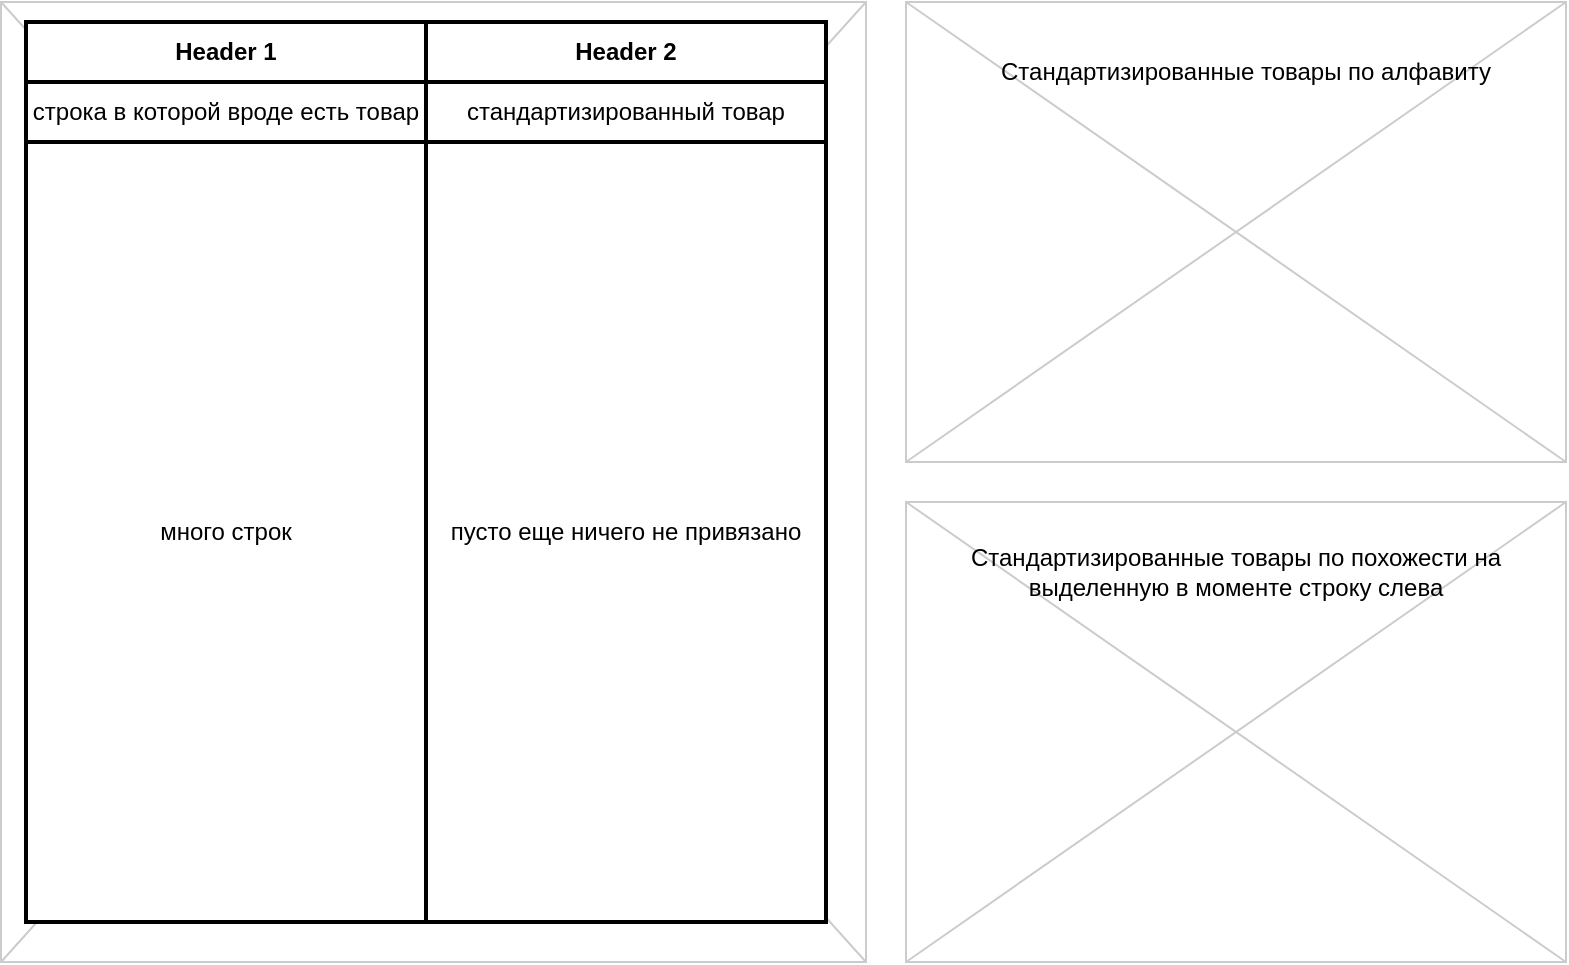 <mxfile version="20.5.3" type="github">
  <diagram name="Page-1" id="f1b7ffb7-ca1e-a977-7cf5-a751b3c06c05">
    <mxGraphModel dx="1209" dy="692" grid="1" gridSize="10" guides="1" tooltips="1" connect="1" arrows="1" fold="1" page="1" pageScale="1" pageWidth="826" pageHeight="1169" background="none" math="0" shadow="0">
      <root>
        <mxCell id="0" />
        <mxCell id="1" parent="0" />
        <mxCell id="14" value="" style="verticalLabelPosition=bottom;verticalAlign=top;strokeWidth=1;shape=mxgraph.mockup.graphics.iconGrid;strokeColor=#CCCCCC;gridSize=1,1;" parent="1" vertex="1">
          <mxGeometry x="470" y="30" width="330" height="230" as="geometry" />
        </mxCell>
        <mxCell id="13" value="" style="verticalLabelPosition=bottom;verticalAlign=top;strokeWidth=1;shape=mxgraph.mockup.graphics.iconGrid;strokeColor=#CCCCCC;gridSize=1,1;" parent="1" vertex="1">
          <mxGeometry x="17.5" y="30" width="432.5" height="480" as="geometry" />
        </mxCell>
        <mxCell id="50" value="" style="verticalLabelPosition=bottom;verticalAlign=top;strokeWidth=1;shape=mxgraph.mockup.graphics.iconGrid;strokeColor=#CCCCCC;gridSize=1,1;" parent="1" vertex="1">
          <mxGeometry x="470" y="280" width="330" height="230" as="geometry" />
        </mxCell>
        <mxCell id="6ESlSrMBdeSqssrMb8Sr-62" value="" style="shape=table;html=1;whiteSpace=wrap;startSize=0;container=1;collapsible=0;childLayout=tableLayout;strokeWidth=2;" vertex="1" parent="1">
          <mxGeometry x="30" y="40" width="400" height="450" as="geometry" />
        </mxCell>
        <mxCell id="6ESlSrMBdeSqssrMb8Sr-63" value="" style="shape=tableRow;horizontal=0;startSize=0;swimlaneHead=0;swimlaneBody=0;top=0;left=0;bottom=0;right=0;collapsible=0;dropTarget=0;fillColor=none;points=[[0,0.5],[1,0.5]];portConstraint=eastwest;" vertex="1" parent="6ESlSrMBdeSqssrMb8Sr-62">
          <mxGeometry width="400" height="30" as="geometry" />
        </mxCell>
        <mxCell id="6ESlSrMBdeSqssrMb8Sr-64" value="Header 1" style="shape=partialRectangle;html=1;whiteSpace=wrap;connectable=0;fillColor=none;top=0;left=0;bottom=0;right=0;overflow=hidden;fontStyle=1" vertex="1" parent="6ESlSrMBdeSqssrMb8Sr-63">
          <mxGeometry width="200" height="30" as="geometry">
            <mxRectangle width="200" height="30" as="alternateBounds" />
          </mxGeometry>
        </mxCell>
        <mxCell id="6ESlSrMBdeSqssrMb8Sr-65" value="Header 2" style="shape=partialRectangle;html=1;whiteSpace=wrap;connectable=0;fillColor=none;top=0;left=0;bottom=0;right=0;overflow=hidden;fontStyle=1" vertex="1" parent="6ESlSrMBdeSqssrMb8Sr-63">
          <mxGeometry x="200" width="200" height="30" as="geometry">
            <mxRectangle width="200" height="30" as="alternateBounds" />
          </mxGeometry>
        </mxCell>
        <mxCell id="6ESlSrMBdeSqssrMb8Sr-66" value="" style="shape=tableRow;horizontal=0;startSize=0;swimlaneHead=0;swimlaneBody=0;top=0;left=0;bottom=0;right=0;collapsible=0;dropTarget=0;fillColor=none;points=[[0,0.5],[1,0.5]];portConstraint=eastwest;" vertex="1" parent="6ESlSrMBdeSqssrMb8Sr-62">
          <mxGeometry y="30" width="400" height="30" as="geometry" />
        </mxCell>
        <mxCell id="6ESlSrMBdeSqssrMb8Sr-67" value="строка в которой вроде есть товар" style="shape=partialRectangle;html=1;whiteSpace=wrap;connectable=0;fillColor=none;top=0;left=0;bottom=0;right=0;overflow=hidden;" vertex="1" parent="6ESlSrMBdeSqssrMb8Sr-66">
          <mxGeometry width="200" height="30" as="geometry">
            <mxRectangle width="200" height="30" as="alternateBounds" />
          </mxGeometry>
        </mxCell>
        <mxCell id="6ESlSrMBdeSqssrMb8Sr-68" value="стандартизированный товар" style="shape=partialRectangle;html=1;whiteSpace=wrap;connectable=0;fillColor=none;top=0;left=0;bottom=0;right=0;overflow=hidden;" vertex="1" parent="6ESlSrMBdeSqssrMb8Sr-66">
          <mxGeometry x="200" width="200" height="30" as="geometry">
            <mxRectangle width="200" height="30" as="alternateBounds" />
          </mxGeometry>
        </mxCell>
        <mxCell id="6ESlSrMBdeSqssrMb8Sr-69" value="" style="shape=tableRow;horizontal=0;startSize=0;swimlaneHead=0;swimlaneBody=0;top=0;left=0;bottom=0;right=0;collapsible=0;dropTarget=0;fillColor=none;points=[[0,0.5],[1,0.5]];portConstraint=eastwest;" vertex="1" parent="6ESlSrMBdeSqssrMb8Sr-62">
          <mxGeometry y="60" width="400" height="390" as="geometry" />
        </mxCell>
        <mxCell id="6ESlSrMBdeSqssrMb8Sr-70" value="много строк" style="shape=partialRectangle;html=1;whiteSpace=wrap;connectable=0;fillColor=none;top=0;left=0;bottom=0;right=0;overflow=hidden;" vertex="1" parent="6ESlSrMBdeSqssrMb8Sr-69">
          <mxGeometry width="200" height="390" as="geometry">
            <mxRectangle width="200" height="390" as="alternateBounds" />
          </mxGeometry>
        </mxCell>
        <mxCell id="6ESlSrMBdeSqssrMb8Sr-71" value="пусто еще ничего не привязано" style="shape=partialRectangle;html=1;whiteSpace=wrap;connectable=0;fillColor=none;top=0;left=0;bottom=0;right=0;overflow=hidden;" vertex="1" parent="6ESlSrMBdeSqssrMb8Sr-69">
          <mxGeometry x="200" width="200" height="390" as="geometry">
            <mxRectangle width="200" height="390" as="alternateBounds" />
          </mxGeometry>
        </mxCell>
        <mxCell id="6ESlSrMBdeSqssrMb8Sr-72" value="Стандартизированные товары по алфавиту" style="text;html=1;strokeColor=none;fillColor=none;align=center;verticalAlign=middle;whiteSpace=wrap;rounded=0;" vertex="1" parent="1">
          <mxGeometry x="500" y="50" width="280" height="30" as="geometry" />
        </mxCell>
        <mxCell id="6ESlSrMBdeSqssrMb8Sr-73" value="Стандартизированные товары по похожести на выделенную в моменте строку слева" style="text;html=1;strokeColor=none;fillColor=none;align=center;verticalAlign=middle;whiteSpace=wrap;rounded=0;" vertex="1" parent="1">
          <mxGeometry x="495" y="300" width="280" height="30" as="geometry" />
        </mxCell>
      </root>
    </mxGraphModel>
  </diagram>
</mxfile>
